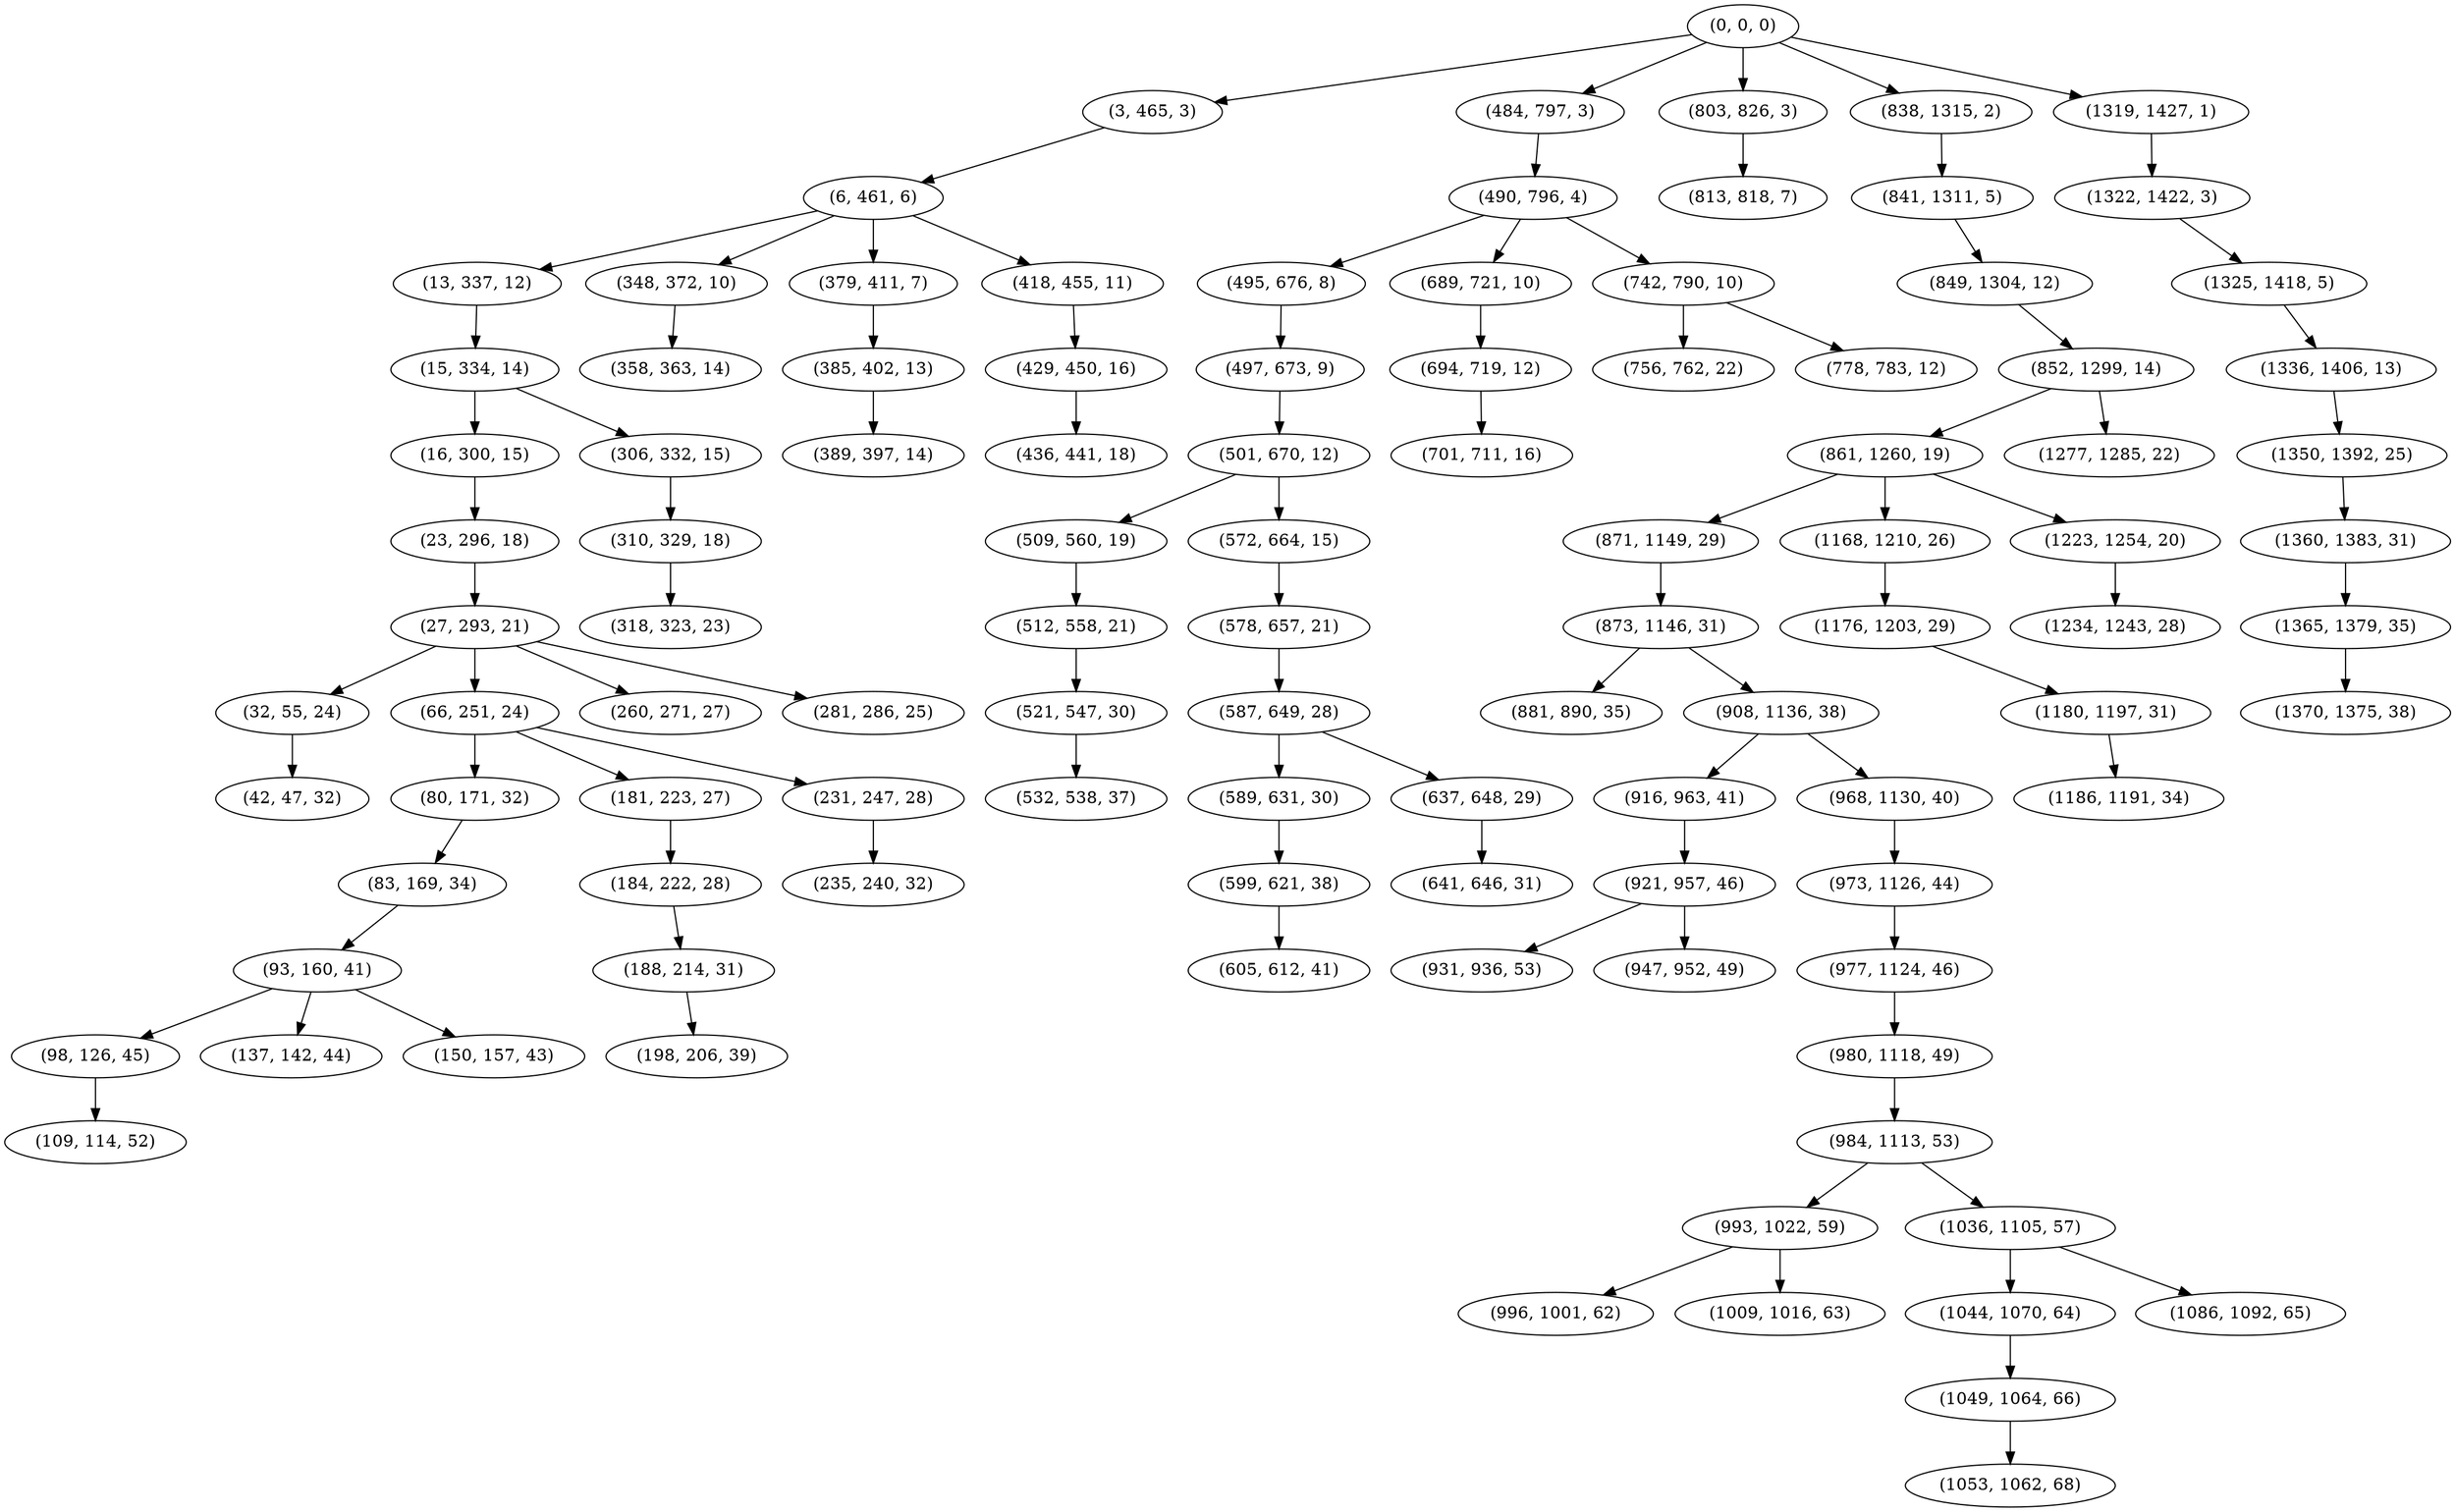 digraph tree {
    "(0, 0, 0)";
    "(3, 465, 3)";
    "(6, 461, 6)";
    "(13, 337, 12)";
    "(15, 334, 14)";
    "(16, 300, 15)";
    "(23, 296, 18)";
    "(27, 293, 21)";
    "(32, 55, 24)";
    "(42, 47, 32)";
    "(66, 251, 24)";
    "(80, 171, 32)";
    "(83, 169, 34)";
    "(93, 160, 41)";
    "(98, 126, 45)";
    "(109, 114, 52)";
    "(137, 142, 44)";
    "(150, 157, 43)";
    "(181, 223, 27)";
    "(184, 222, 28)";
    "(188, 214, 31)";
    "(198, 206, 39)";
    "(231, 247, 28)";
    "(235, 240, 32)";
    "(260, 271, 27)";
    "(281, 286, 25)";
    "(306, 332, 15)";
    "(310, 329, 18)";
    "(318, 323, 23)";
    "(348, 372, 10)";
    "(358, 363, 14)";
    "(379, 411, 7)";
    "(385, 402, 13)";
    "(389, 397, 14)";
    "(418, 455, 11)";
    "(429, 450, 16)";
    "(436, 441, 18)";
    "(484, 797, 3)";
    "(490, 796, 4)";
    "(495, 676, 8)";
    "(497, 673, 9)";
    "(501, 670, 12)";
    "(509, 560, 19)";
    "(512, 558, 21)";
    "(521, 547, 30)";
    "(532, 538, 37)";
    "(572, 664, 15)";
    "(578, 657, 21)";
    "(587, 649, 28)";
    "(589, 631, 30)";
    "(599, 621, 38)";
    "(605, 612, 41)";
    "(637, 648, 29)";
    "(641, 646, 31)";
    "(689, 721, 10)";
    "(694, 719, 12)";
    "(701, 711, 16)";
    "(742, 790, 10)";
    "(756, 762, 22)";
    "(778, 783, 12)";
    "(803, 826, 3)";
    "(813, 818, 7)";
    "(838, 1315, 2)";
    "(841, 1311, 5)";
    "(849, 1304, 12)";
    "(852, 1299, 14)";
    "(861, 1260, 19)";
    "(871, 1149, 29)";
    "(873, 1146, 31)";
    "(881, 890, 35)";
    "(908, 1136, 38)";
    "(916, 963, 41)";
    "(921, 957, 46)";
    "(931, 936, 53)";
    "(947, 952, 49)";
    "(968, 1130, 40)";
    "(973, 1126, 44)";
    "(977, 1124, 46)";
    "(980, 1118, 49)";
    "(984, 1113, 53)";
    "(993, 1022, 59)";
    "(996, 1001, 62)";
    "(1009, 1016, 63)";
    "(1036, 1105, 57)";
    "(1044, 1070, 64)";
    "(1049, 1064, 66)";
    "(1053, 1062, 68)";
    "(1086, 1092, 65)";
    "(1168, 1210, 26)";
    "(1176, 1203, 29)";
    "(1180, 1197, 31)";
    "(1186, 1191, 34)";
    "(1223, 1254, 20)";
    "(1234, 1243, 28)";
    "(1277, 1285, 22)";
    "(1319, 1427, 1)";
    "(1322, 1422, 3)";
    "(1325, 1418, 5)";
    "(1336, 1406, 13)";
    "(1350, 1392, 25)";
    "(1360, 1383, 31)";
    "(1365, 1379, 35)";
    "(1370, 1375, 38)";
    "(0, 0, 0)" -> "(3, 465, 3)";
    "(0, 0, 0)" -> "(484, 797, 3)";
    "(0, 0, 0)" -> "(803, 826, 3)";
    "(0, 0, 0)" -> "(838, 1315, 2)";
    "(0, 0, 0)" -> "(1319, 1427, 1)";
    "(3, 465, 3)" -> "(6, 461, 6)";
    "(6, 461, 6)" -> "(13, 337, 12)";
    "(6, 461, 6)" -> "(348, 372, 10)";
    "(6, 461, 6)" -> "(379, 411, 7)";
    "(6, 461, 6)" -> "(418, 455, 11)";
    "(13, 337, 12)" -> "(15, 334, 14)";
    "(15, 334, 14)" -> "(16, 300, 15)";
    "(15, 334, 14)" -> "(306, 332, 15)";
    "(16, 300, 15)" -> "(23, 296, 18)";
    "(23, 296, 18)" -> "(27, 293, 21)";
    "(27, 293, 21)" -> "(32, 55, 24)";
    "(27, 293, 21)" -> "(66, 251, 24)";
    "(27, 293, 21)" -> "(260, 271, 27)";
    "(27, 293, 21)" -> "(281, 286, 25)";
    "(32, 55, 24)" -> "(42, 47, 32)";
    "(66, 251, 24)" -> "(80, 171, 32)";
    "(66, 251, 24)" -> "(181, 223, 27)";
    "(66, 251, 24)" -> "(231, 247, 28)";
    "(80, 171, 32)" -> "(83, 169, 34)";
    "(83, 169, 34)" -> "(93, 160, 41)";
    "(93, 160, 41)" -> "(98, 126, 45)";
    "(93, 160, 41)" -> "(137, 142, 44)";
    "(93, 160, 41)" -> "(150, 157, 43)";
    "(98, 126, 45)" -> "(109, 114, 52)";
    "(181, 223, 27)" -> "(184, 222, 28)";
    "(184, 222, 28)" -> "(188, 214, 31)";
    "(188, 214, 31)" -> "(198, 206, 39)";
    "(231, 247, 28)" -> "(235, 240, 32)";
    "(306, 332, 15)" -> "(310, 329, 18)";
    "(310, 329, 18)" -> "(318, 323, 23)";
    "(348, 372, 10)" -> "(358, 363, 14)";
    "(379, 411, 7)" -> "(385, 402, 13)";
    "(385, 402, 13)" -> "(389, 397, 14)";
    "(418, 455, 11)" -> "(429, 450, 16)";
    "(429, 450, 16)" -> "(436, 441, 18)";
    "(484, 797, 3)" -> "(490, 796, 4)";
    "(490, 796, 4)" -> "(495, 676, 8)";
    "(490, 796, 4)" -> "(689, 721, 10)";
    "(490, 796, 4)" -> "(742, 790, 10)";
    "(495, 676, 8)" -> "(497, 673, 9)";
    "(497, 673, 9)" -> "(501, 670, 12)";
    "(501, 670, 12)" -> "(509, 560, 19)";
    "(501, 670, 12)" -> "(572, 664, 15)";
    "(509, 560, 19)" -> "(512, 558, 21)";
    "(512, 558, 21)" -> "(521, 547, 30)";
    "(521, 547, 30)" -> "(532, 538, 37)";
    "(572, 664, 15)" -> "(578, 657, 21)";
    "(578, 657, 21)" -> "(587, 649, 28)";
    "(587, 649, 28)" -> "(589, 631, 30)";
    "(587, 649, 28)" -> "(637, 648, 29)";
    "(589, 631, 30)" -> "(599, 621, 38)";
    "(599, 621, 38)" -> "(605, 612, 41)";
    "(637, 648, 29)" -> "(641, 646, 31)";
    "(689, 721, 10)" -> "(694, 719, 12)";
    "(694, 719, 12)" -> "(701, 711, 16)";
    "(742, 790, 10)" -> "(756, 762, 22)";
    "(742, 790, 10)" -> "(778, 783, 12)";
    "(803, 826, 3)" -> "(813, 818, 7)";
    "(838, 1315, 2)" -> "(841, 1311, 5)";
    "(841, 1311, 5)" -> "(849, 1304, 12)";
    "(849, 1304, 12)" -> "(852, 1299, 14)";
    "(852, 1299, 14)" -> "(861, 1260, 19)";
    "(852, 1299, 14)" -> "(1277, 1285, 22)";
    "(861, 1260, 19)" -> "(871, 1149, 29)";
    "(861, 1260, 19)" -> "(1168, 1210, 26)";
    "(861, 1260, 19)" -> "(1223, 1254, 20)";
    "(871, 1149, 29)" -> "(873, 1146, 31)";
    "(873, 1146, 31)" -> "(881, 890, 35)";
    "(873, 1146, 31)" -> "(908, 1136, 38)";
    "(908, 1136, 38)" -> "(916, 963, 41)";
    "(908, 1136, 38)" -> "(968, 1130, 40)";
    "(916, 963, 41)" -> "(921, 957, 46)";
    "(921, 957, 46)" -> "(931, 936, 53)";
    "(921, 957, 46)" -> "(947, 952, 49)";
    "(968, 1130, 40)" -> "(973, 1126, 44)";
    "(973, 1126, 44)" -> "(977, 1124, 46)";
    "(977, 1124, 46)" -> "(980, 1118, 49)";
    "(980, 1118, 49)" -> "(984, 1113, 53)";
    "(984, 1113, 53)" -> "(993, 1022, 59)";
    "(984, 1113, 53)" -> "(1036, 1105, 57)";
    "(993, 1022, 59)" -> "(996, 1001, 62)";
    "(993, 1022, 59)" -> "(1009, 1016, 63)";
    "(1036, 1105, 57)" -> "(1044, 1070, 64)";
    "(1036, 1105, 57)" -> "(1086, 1092, 65)";
    "(1044, 1070, 64)" -> "(1049, 1064, 66)";
    "(1049, 1064, 66)" -> "(1053, 1062, 68)";
    "(1168, 1210, 26)" -> "(1176, 1203, 29)";
    "(1176, 1203, 29)" -> "(1180, 1197, 31)";
    "(1180, 1197, 31)" -> "(1186, 1191, 34)";
    "(1223, 1254, 20)" -> "(1234, 1243, 28)";
    "(1319, 1427, 1)" -> "(1322, 1422, 3)";
    "(1322, 1422, 3)" -> "(1325, 1418, 5)";
    "(1325, 1418, 5)" -> "(1336, 1406, 13)";
    "(1336, 1406, 13)" -> "(1350, 1392, 25)";
    "(1350, 1392, 25)" -> "(1360, 1383, 31)";
    "(1360, 1383, 31)" -> "(1365, 1379, 35)";
    "(1365, 1379, 35)" -> "(1370, 1375, 38)";
}
